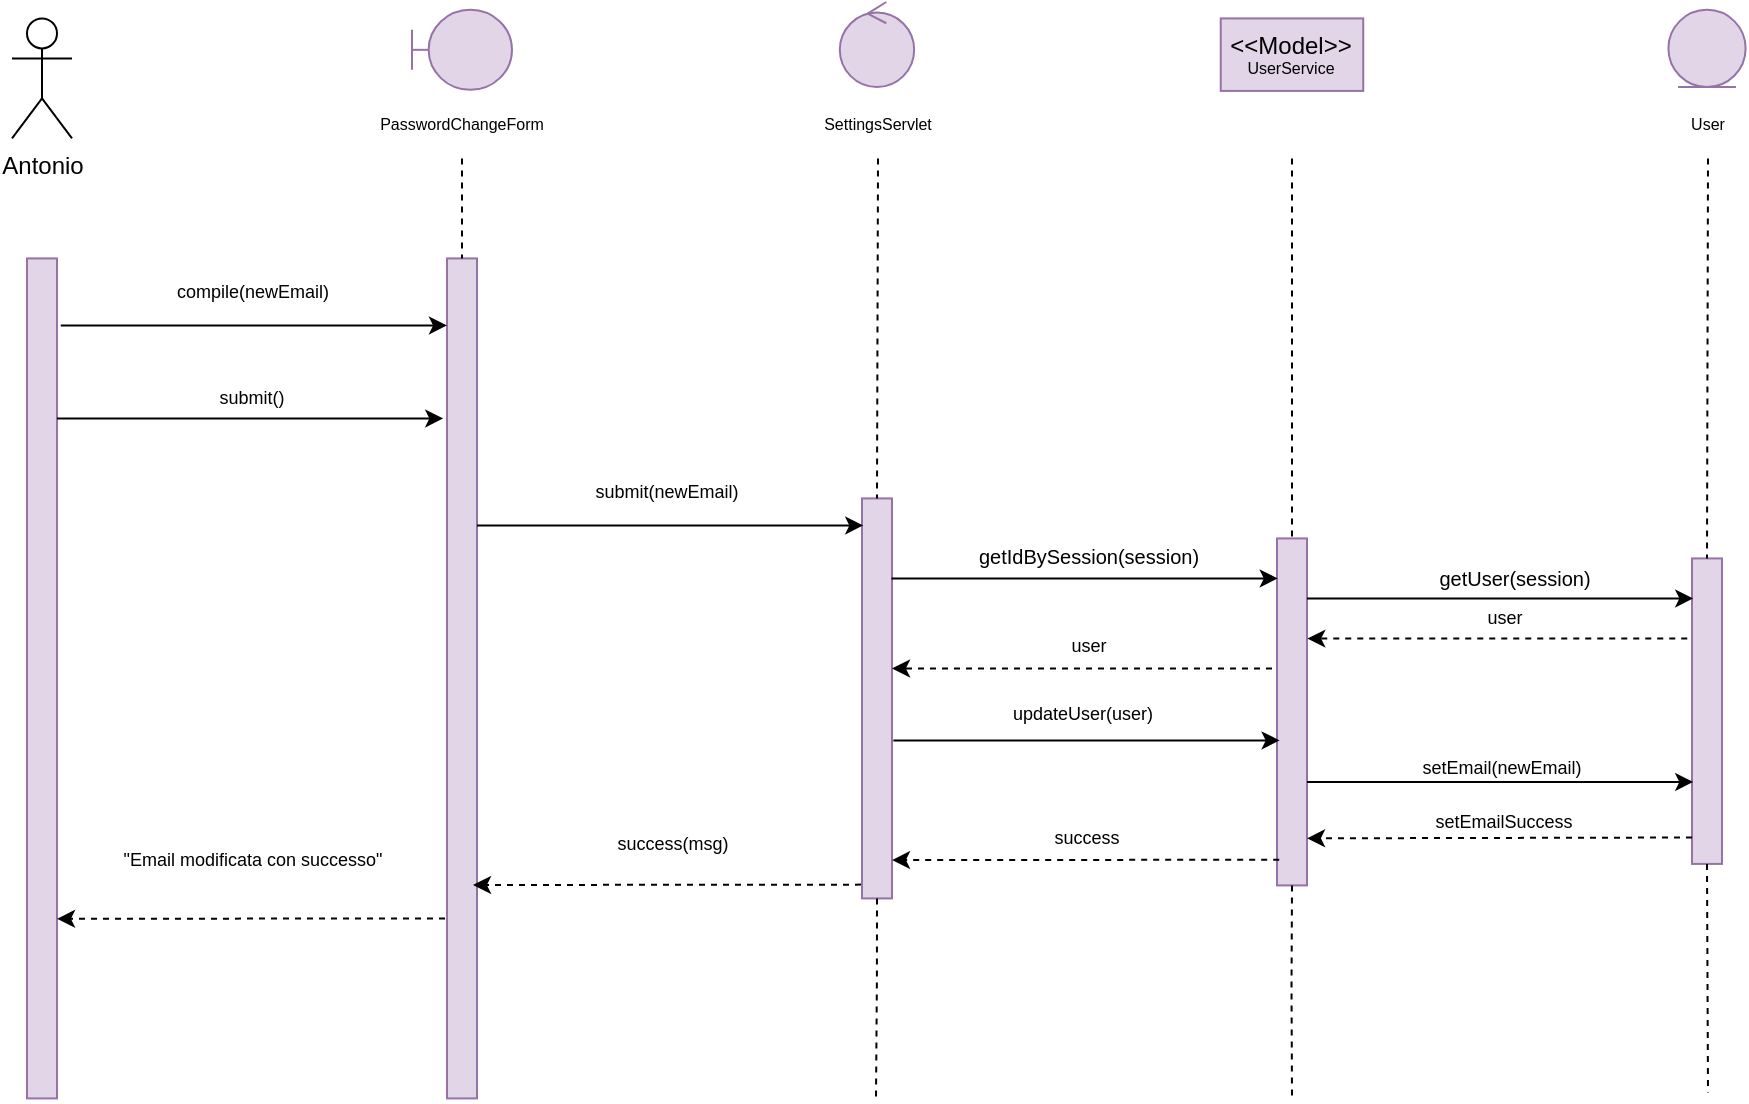 <mxfile version="15.7.0" type="device"><diagram id="YBTiiMcJ_heXENc2iigw" name="Page-1"><mxGraphModel dx="1135" dy="593" grid="1" gridSize="10" guides="1" tooltips="1" connect="1" arrows="1" fold="1" page="1" pageScale="1" pageWidth="827" pageHeight="1169" math="0" shadow="0"><root><mxCell id="0"/><mxCell id="1" parent="0"/><mxCell id="_hkldCOx3i8urBpFLIWn-1" value="Antonio" style="shape=umlActor;verticalLabelPosition=bottom;verticalAlign=top;html=1;outlineConnect=0;" vertex="1" parent="1"><mxGeometry x="160" y="298.21" width="30" height="60" as="geometry"/></mxCell><mxCell id="_hkldCOx3i8urBpFLIWn-2" value="" style="rounded=0;whiteSpace=wrap;html=1;fillColor=#e1d5e7;strokeColor=#9673a6;" vertex="1" parent="1"><mxGeometry x="167.5" y="418.21" width="15" height="420" as="geometry"/></mxCell><mxCell id="_hkldCOx3i8urBpFLIWn-3" value="" style="rounded=0;whiteSpace=wrap;html=1;fillColor=#e1d5e7;strokeColor=#9673a6;" vertex="1" parent="1"><mxGeometry x="377.5" y="418.21" width="15" height="420" as="geometry"/></mxCell><mxCell id="_hkldCOx3i8urBpFLIWn-4" value="" style="endArrow=none;dashed=1;html=1;rounded=0;fontSize=8;entryX=0.5;entryY=0;entryDx=0;entryDy=0;exitX=0.5;exitY=1;exitDx=0;exitDy=0;" edge="1" parent="1" target="_hkldCOx3i8urBpFLIWn-3"><mxGeometry width="50" height="50" relative="1" as="geometry"><mxPoint x="385" y="368.21" as="sourcePoint"/><mxPoint x="407.5" y="428.21" as="targetPoint"/></mxGeometry></mxCell><mxCell id="_hkldCOx3i8urBpFLIWn-5" value="&lt;div&gt;PasswordChangeForm&lt;/div&gt;" style="text;html=1;strokeColor=none;fillColor=none;align=center;verticalAlign=middle;whiteSpace=wrap;rounded=0;fontSize=8;" vertex="1" parent="1"><mxGeometry x="370" y="343.21" width="30" height="15" as="geometry"/></mxCell><mxCell id="_hkldCOx3i8urBpFLIWn-6" value="submit()" style="text;html=1;strokeColor=none;fillColor=none;align=center;verticalAlign=middle;whiteSpace=wrap;rounded=0;fontSize=9;" vertex="1" parent="1"><mxGeometry x="220" y="478.21" width="120" height="20" as="geometry"/></mxCell><mxCell id="_hkldCOx3i8urBpFLIWn-7" value="SettingsServlet" style="text;html=1;strokeColor=none;fillColor=none;align=center;verticalAlign=middle;whiteSpace=wrap;rounded=0;fontSize=8;" vertex="1" parent="1"><mxGeometry x="577.5" y="343.21" width="30" height="15" as="geometry"/></mxCell><mxCell id="_hkldCOx3i8urBpFLIWn-8" value="" style="rounded=0;whiteSpace=wrap;html=1;fillColor=#e1d5e7;strokeColor=#9673a6;" vertex="1" parent="1"><mxGeometry x="585" y="538.21" width="15" height="200" as="geometry"/></mxCell><mxCell id="_hkldCOx3i8urBpFLIWn-9" value="" style="endArrow=none;dashed=1;html=1;rounded=0;fontSize=8;entryX=0.5;entryY=0;entryDx=0;entryDy=0;" edge="1" parent="1" target="_hkldCOx3i8urBpFLIWn-8"><mxGeometry width="50" height="50" relative="1" as="geometry"><mxPoint x="593" y="368.21" as="sourcePoint"/><mxPoint x="637.5" y="441.71" as="targetPoint"/></mxGeometry></mxCell><mxCell id="_hkldCOx3i8urBpFLIWn-10" value="&lt;div style=&quot;font-size: 9px&quot;&gt;&lt;font style=&quot;font-size: 9px&quot; color=&quot;#B3B3B3&quot;&gt;&lt;font style=&quot;font-size: 9px&quot; color=&quot;#000000&quot;&gt;updateUser(user)&lt;/font&gt;&lt;br&gt;&lt;/font&gt;&lt;/div&gt;" style="text;html=1;strokeColor=none;fillColor=none;align=center;verticalAlign=middle;whiteSpace=wrap;rounded=0;fontSize=10;" vertex="1" parent="1"><mxGeometry x="598.75" y="631.96" width="192.5" height="29" as="geometry"/></mxCell><mxCell id="_hkldCOx3i8urBpFLIWn-11" value="" style="rounded=0;whiteSpace=wrap;html=1;fillColor=#e1d5e7;strokeColor=#9673a6;" vertex="1" parent="1"><mxGeometry x="792.5" y="558.21" width="15" height="173.5" as="geometry"/></mxCell><mxCell id="_hkldCOx3i8urBpFLIWn-12" value="" style="endArrow=none;dashed=1;html=1;rounded=0;fontSize=8;entryX=0.5;entryY=0;entryDx=0;entryDy=0;" edge="1" parent="1" target="_hkldCOx3i8urBpFLIWn-11"><mxGeometry width="50" height="50" relative="1" as="geometry"><mxPoint x="800" y="368.21" as="sourcePoint"/><mxPoint x="822.5" y="466.71" as="targetPoint"/></mxGeometry></mxCell><mxCell id="_hkldCOx3i8urBpFLIWn-13" value="&lt;font style=&quot;font-size: 9px&quot;&gt;setEmail(newEmail)&lt;/font&gt;" style="text;html=1;strokeColor=none;fillColor=none;align=center;verticalAlign=middle;whiteSpace=wrap;rounded=0;fontSize=9;" vertex="1" parent="1"><mxGeometry x="810" y="668.21" width="190" height="9" as="geometry"/></mxCell><mxCell id="_hkldCOx3i8urBpFLIWn-14" value="" style="rounded=0;whiteSpace=wrap;html=1;fillColor=#e1d5e7;strokeColor=#9673a6;" vertex="1" parent="1"><mxGeometry x="1000" y="568.21" width="15" height="152.75" as="geometry"/></mxCell><mxCell id="_hkldCOx3i8urBpFLIWn-15" value="setEmailSuccess" style="text;html=1;strokeColor=none;fillColor=none;align=center;verticalAlign=middle;whiteSpace=wrap;rounded=0;fontSize=9;" vertex="1" parent="1"><mxGeometry x="846" y="691.21" width="120" height="17" as="geometry"/></mxCell><mxCell id="_hkldCOx3i8urBpFLIWn-16" value="" style="endArrow=classic;html=1;rounded=0;dashed=1;fontSize=7;entryX=1;entryY=0.333;entryDx=0;entryDy=0;entryPerimeter=0;" edge="1" parent="1"><mxGeometry width="50" height="50" relative="1" as="geometry"><mxPoint x="1000" y="707.75" as="sourcePoint"/><mxPoint x="807.5" y="708.17" as="targetPoint"/></mxGeometry></mxCell><mxCell id="_hkldCOx3i8urBpFLIWn-17" value="" style="endArrow=none;dashed=1;html=1;rounded=0;fontSize=8;exitX=0.5;exitY=1;exitDx=0;exitDy=0;" edge="1" parent="1" source="_hkldCOx3i8urBpFLIWn-14"><mxGeometry width="50" height="50" relative="1" as="geometry"><mxPoint x="934.99" y="774.46" as="sourcePoint"/><mxPoint x="1008" y="835.21" as="targetPoint"/></mxGeometry></mxCell><mxCell id="_hkldCOx3i8urBpFLIWn-18" value="" style="endArrow=none;dashed=1;html=1;rounded=0;fontSize=8;exitX=0.5;exitY=1;exitDx=0;exitDy=0;" edge="1" parent="1" source="_hkldCOx3i8urBpFLIWn-11"><mxGeometry width="50" height="50" relative="1" as="geometry"><mxPoint x="800.25" y="751.71" as="sourcePoint"/><mxPoint x="800" y="838.21" as="targetPoint"/><Array as="points"><mxPoint x="799.76" y="781.71"/></Array></mxGeometry></mxCell><mxCell id="_hkldCOx3i8urBpFLIWn-19" value="" style="endArrow=none;dashed=1;html=1;rounded=0;fontSize=8;exitX=0.5;exitY=1;exitDx=0;exitDy=0;" edge="1" parent="1" source="_hkldCOx3i8urBpFLIWn-8"><mxGeometry width="50" height="50" relative="1" as="geometry"><mxPoint x="592.94" y="748.21" as="sourcePoint"/><mxPoint x="592" y="838.21" as="targetPoint"/><Array as="points"><mxPoint x="592.45" y="778.21"/></Array></mxGeometry></mxCell><mxCell id="_hkldCOx3i8urBpFLIWn-20" value="User" style="text;html=1;strokeColor=none;fillColor=none;align=center;verticalAlign=middle;whiteSpace=wrap;rounded=0;fontSize=8;" vertex="1" parent="1"><mxGeometry x="992.5" y="343.21" width="30" height="15" as="geometry"/></mxCell><mxCell id="_hkldCOx3i8urBpFLIWn-21" value="" style="endArrow=classic;html=1;rounded=0;exitX=1;exitY=0;exitDx=0;exitDy=0;entryX=-0.125;entryY=0.121;entryDx=0;entryDy=0;entryPerimeter=0;" edge="1" parent="1"><mxGeometry width="50" height="50" relative="1" as="geometry"><mxPoint x="182.5" y="498.28" as="sourcePoint"/><mxPoint x="375.625" y="498.21" as="targetPoint"/><Array as="points"><mxPoint x="230" y="498.28"/><mxPoint x="250" y="498.28"/></Array></mxGeometry></mxCell><mxCell id="_hkldCOx3i8urBpFLIWn-22" value="" style="endArrow=classic;html=1;rounded=0;exitX=1;exitY=0;exitDx=0;exitDy=0;entryX=-0.125;entryY=0.121;entryDx=0;entryDy=0;entryPerimeter=0;" edge="1" parent="1"><mxGeometry width="50" height="50" relative="1" as="geometry"><mxPoint x="392.5" y="551.78" as="sourcePoint"/><mxPoint x="585.625" y="551.71" as="targetPoint"/><Array as="points"><mxPoint x="440" y="551.78"/><mxPoint x="460" y="551.78"/></Array></mxGeometry></mxCell><mxCell id="_hkldCOx3i8urBpFLIWn-23" value="&lt;div style=&quot;font-size: 9px&quot;&gt;&lt;font style=&quot;font-size: 9px&quot;&gt;submit(newEmail)&lt;/font&gt;&lt;/div&gt;" style="text;html=1;strokeColor=none;fillColor=none;align=center;verticalAlign=middle;whiteSpace=wrap;rounded=0;fontSize=9;" vertex="1" parent="1"><mxGeometry x="390" y="518.21" width="195" height="33.5" as="geometry"/></mxCell><mxCell id="_hkldCOx3i8urBpFLIWn-24" value="" style="endArrow=classic;html=1;rounded=0;exitX=1;exitY=0;exitDx=0;exitDy=0;entryX=-0.125;entryY=0.121;entryDx=0;entryDy=0;entryPerimeter=0;" edge="1" parent="1"><mxGeometry width="50" height="50" relative="1" as="geometry"><mxPoint x="184.38" y="451.78" as="sourcePoint"/><mxPoint x="377.505" y="451.71" as="targetPoint"/><Array as="points"><mxPoint x="231.88" y="451.78"/><mxPoint x="251.88" y="451.78"/></Array></mxGeometry></mxCell><mxCell id="_hkldCOx3i8urBpFLIWn-25" value="" style="endArrow=classic;html=1;rounded=0;dashed=1;fontSize=7;exitX=-0.047;exitY=0.97;exitDx=0;exitDy=0;exitPerimeter=0;" edge="1" parent="1"><mxGeometry width="50" height="50" relative="1" as="geometry"><mxPoint x="584.505" y="731.31" as="sourcePoint"/><mxPoint x="390.5" y="731.5" as="targetPoint"/></mxGeometry></mxCell><mxCell id="_hkldCOx3i8urBpFLIWn-26" value="" style="endArrow=classic;html=1;rounded=0;exitX=1;exitY=0;exitDx=0;exitDy=0;entryX=-0.125;entryY=0.121;entryDx=0;entryDy=0;entryPerimeter=0;" edge="1" parent="1"><mxGeometry width="50" height="50" relative="1" as="geometry"><mxPoint x="599.75" y="578.28" as="sourcePoint"/><mxPoint x="792.875" y="578.21" as="targetPoint"/><Array as="points"><mxPoint x="647.25" y="578.28"/><mxPoint x="667.25" y="578.28"/></Array></mxGeometry></mxCell><mxCell id="_hkldCOx3i8urBpFLIWn-27" value="&lt;div style=&quot;font-size: 9px&quot;&gt;&lt;font style=&quot;font-size: 9px&quot;&gt;compile(newEmail)&lt;/font&gt;&lt;/div&gt;" style="text;html=1;strokeColor=none;fillColor=none;align=center;verticalAlign=middle;whiteSpace=wrap;rounded=0;fontSize=9;" vertex="1" parent="1"><mxGeometry x="182.5" y="418.21" width="195" height="33.5" as="geometry"/></mxCell><mxCell id="_hkldCOx3i8urBpFLIWn-28" value="success(msg)" style="text;html=1;strokeColor=none;fillColor=none;align=center;verticalAlign=middle;whiteSpace=wrap;rounded=0;fontSize=9;" vertex="1" parent="1"><mxGeometry x="392.5" y="694.71" width="195" height="33.5" as="geometry"/></mxCell><mxCell id="_hkldCOx3i8urBpFLIWn-29" value="&quot;Email modificata con successo&quot;" style="text;html=1;strokeColor=none;fillColor=none;align=center;verticalAlign=middle;whiteSpace=wrap;rounded=0;fontSize=9;" vertex="1" parent="1"><mxGeometry x="182.5" y="702.26" width="195" height="33.5" as="geometry"/></mxCell><mxCell id="_hkldCOx3i8urBpFLIWn-30" value="&lt;div&gt;success&lt;/div&gt;" style="text;html=1;strokeColor=none;fillColor=none;align=center;verticalAlign=middle;whiteSpace=wrap;rounded=0;fontSize=9;" vertex="1" parent="1"><mxGeometry x="599.75" y="691.21" width="195" height="33.5" as="geometry"/></mxCell><mxCell id="_hkldCOx3i8urBpFLIWn-31" value="" style="endArrow=classic;html=1;rounded=0;dashed=1;fontSize=7;" edge="1" parent="1"><mxGeometry width="50" height="50" relative="1" as="geometry"><mxPoint x="790" y="623.21" as="sourcePoint"/><mxPoint x="600" y="623.21" as="targetPoint"/></mxGeometry></mxCell><mxCell id="_hkldCOx3i8urBpFLIWn-32" value="user" style="text;html=1;strokeColor=none;fillColor=none;align=center;verticalAlign=middle;whiteSpace=wrap;rounded=0;fontSize=9;" vertex="1" parent="1"><mxGeometry x="602.25" y="604.96" width="192.5" height="13.5" as="geometry"/></mxCell><mxCell id="_hkldCOx3i8urBpFLIWn-33" value="" style="endArrow=classic;html=1;rounded=0;dashed=1;fontSize=7;exitX=0.073;exitY=0.293;exitDx=0;exitDy=0;exitPerimeter=0;" edge="1" parent="1"><mxGeometry width="50" height="50" relative="1" as="geometry"><mxPoint x="793.595" y="718.875" as="sourcePoint"/><mxPoint x="600" y="719.03" as="targetPoint"/></mxGeometry></mxCell><mxCell id="_hkldCOx3i8urBpFLIWn-34" value="getIdBySession(session)" style="text;html=1;strokeColor=none;fillColor=none;align=center;verticalAlign=middle;whiteSpace=wrap;rounded=0;fontSize=10;" vertex="1" parent="1"><mxGeometry x="602.25" y="561.96" width="192.5" height="10" as="geometry"/></mxCell><mxCell id="_hkldCOx3i8urBpFLIWn-35" value="" style="endArrow=classic;html=1;rounded=0;exitX=1;exitY=0;exitDx=0;exitDy=0;entryX=-0.125;entryY=0.121;entryDx=0;entryDy=0;entryPerimeter=0;" edge="1" parent="1"><mxGeometry width="50" height="50" relative="1" as="geometry"><mxPoint x="600.69" y="659.28" as="sourcePoint"/><mxPoint x="793.815" y="659.21" as="targetPoint"/><Array as="points"><mxPoint x="648.19" y="659.28"/><mxPoint x="668.19" y="659.28"/></Array></mxGeometry></mxCell><mxCell id="_hkldCOx3i8urBpFLIWn-36" value="" style="endArrow=classic;html=1;rounded=0;exitX=1;exitY=0;exitDx=0;exitDy=0;entryX=-0.125;entryY=0.121;entryDx=0;entryDy=0;entryPerimeter=0;" edge="1" parent="1"><mxGeometry width="50" height="50" relative="1" as="geometry"><mxPoint x="807.5" y="680.03" as="sourcePoint"/><mxPoint x="1000.625" y="679.96" as="targetPoint"/><Array as="points"><mxPoint x="855" y="680.03"/><mxPoint x="875" y="680.03"/></Array></mxGeometry></mxCell><mxCell id="_hkldCOx3i8urBpFLIWn-37" value="" style="endArrow=classic;html=1;rounded=0;dashed=1;fontSize=7;exitX=-0.047;exitY=0.97;exitDx=0;exitDy=0;exitPerimeter=0;" edge="1" parent="1"><mxGeometry width="50" height="50" relative="1" as="geometry"><mxPoint x="376.505" y="748.21" as="sourcePoint"/><mxPoint x="182.5" y="748.4" as="targetPoint"/></mxGeometry></mxCell><mxCell id="_hkldCOx3i8urBpFLIWn-38" value="" style="endArrow=none;dashed=1;html=1;rounded=0;fontSize=8;entryX=0.5;entryY=0;entryDx=0;entryDy=0;" edge="1" parent="1" target="_hkldCOx3i8urBpFLIWn-14"><mxGeometry width="50" height="50" relative="1" as="geometry"><mxPoint x="1008" y="368.21" as="sourcePoint"/><mxPoint x="1008" y="568.21" as="targetPoint"/></mxGeometry></mxCell><mxCell id="_hkldCOx3i8urBpFLIWn-39" value="" style="endArrow=classic;html=1;rounded=0;exitX=1;exitY=0;exitDx=0;exitDy=0;entryX=-0.125;entryY=0.121;entryDx=0;entryDy=0;entryPerimeter=0;" edge="1" parent="1"><mxGeometry width="50" height="50" relative="1" as="geometry"><mxPoint x="807.5" y="588.28" as="sourcePoint"/><mxPoint x="1000.625" y="588.21" as="targetPoint"/><Array as="points"><mxPoint x="855" y="588.28"/><mxPoint x="875" y="588.28"/><mxPoint x="937.75" y="588.21"/></Array></mxGeometry></mxCell><mxCell id="_hkldCOx3i8urBpFLIWn-40" value="getUser(session)" style="text;html=1;strokeColor=none;fillColor=none;align=center;verticalAlign=middle;whiteSpace=wrap;rounded=0;fontSize=10;" vertex="1" parent="1"><mxGeometry x="815" y="573.21" width="192.5" height="10" as="geometry"/></mxCell><mxCell id="_hkldCOx3i8urBpFLIWn-41" value="" style="endArrow=classic;html=1;rounded=0;dashed=1;fontSize=7;" edge="1" parent="1"><mxGeometry width="50" height="50" relative="1" as="geometry"><mxPoint x="997.63" y="608.31" as="sourcePoint"/><mxPoint x="807.63" y="608.31" as="targetPoint"/></mxGeometry></mxCell><mxCell id="_hkldCOx3i8urBpFLIWn-42" value="user" style="text;html=1;strokeColor=none;fillColor=none;align=center;verticalAlign=middle;whiteSpace=wrap;rounded=0;fontSize=9;" vertex="1" parent="1"><mxGeometry x="810" y="591.46" width="192.5" height="13.5" as="geometry"/></mxCell><mxCell id="_hkldCOx3i8urBpFLIWn-43" value="" style="shape=umlBoundary;whiteSpace=wrap;html=1;fillColor=#e1d5e7;strokeColor=#9673a6;" vertex="1" parent="1"><mxGeometry x="360" y="293.91" width="50" height="40" as="geometry"/></mxCell><mxCell id="_hkldCOx3i8urBpFLIWn-44" value="" style="ellipse;shape=umlControl;whiteSpace=wrap;html=1;fillColor=#e1d5e7;strokeColor=#9673a6;" vertex="1" parent="1"><mxGeometry x="573.9" y="290" width="37.19" height="42.5" as="geometry"/></mxCell><mxCell id="_hkldCOx3i8urBpFLIWn-45" value="&lt;div&gt;&amp;lt;&amp;lt;Model&amp;gt;&amp;gt;&lt;/div&gt;&lt;div style=&quot;font-size: 8px&quot;&gt;UserService&lt;br&gt;&lt;/div&gt;" style="rounded=0;whiteSpace=wrap;html=1;fillColor=#e1d5e7;strokeColor=#9673a6;" vertex="1" parent="1"><mxGeometry x="764.37" y="298.21" width="71.25" height="36.25" as="geometry"/></mxCell><mxCell id="_hkldCOx3i8urBpFLIWn-46" value="" style="ellipse;shape=umlEntity;whiteSpace=wrap;html=1;fontSize=8;fillColor=#e1d5e7;strokeColor=#9673a6;" vertex="1" parent="1"><mxGeometry x="988.21" y="293.91" width="38.59" height="38.59" as="geometry"/></mxCell></root></mxGraphModel></diagram></mxfile>